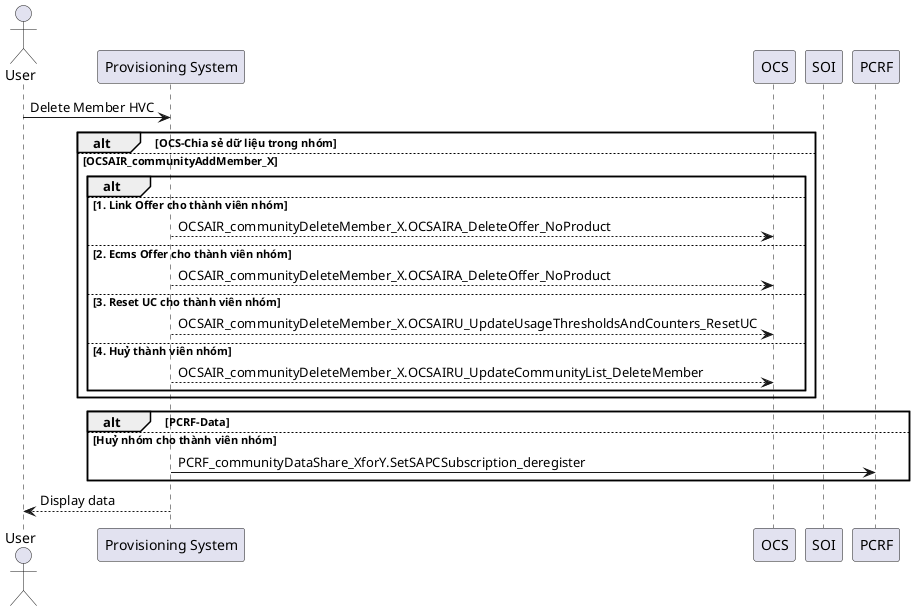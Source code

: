 @startuml
actor User
participant "Provisioning System" as pro
participant "OCS" as ocs
participant "SOI" as soi
participant "PCRF" as pcrf

User -> pro: Delete Member HVC

alt OCS-Chia sẻ dữ liệu trong nhóm
else OCSAIR_communityAddMember_X
    alt
        else 1. Link Offer cho thành viên nhóm
            pro -->ocs: OCSAIR_communityDeleteMember_X.OCSAIRA_DeleteOffer_NoProduct
        else 2. Ecms Offer cho thành viên nhóm
                pro -->ocs: OCSAIR_communityDeleteMember_X.OCSAIRA_DeleteOffer_NoProduct
        else 3. Reset UC cho thành viên nhóm
            pro -->ocs: OCSAIR_communityDeleteMember_X.OCSAIRU_UpdateUsageThresholdsAndCounters_ResetUC
        else 4. Huỷ thành viên nhóm
                pro -->ocs: OCSAIR_communityDeleteMember_X.OCSAIRU_UpdateCommunityList_DeleteMember
    end
end

alt PCRF-Data
else Huỷ nhóm cho thành viên nhóm
    pro -> pcrf: PCRF_communityDataShare_XforY.SetSAPCSubscription_deregister
end
pro --> User: Display data
@enduml

